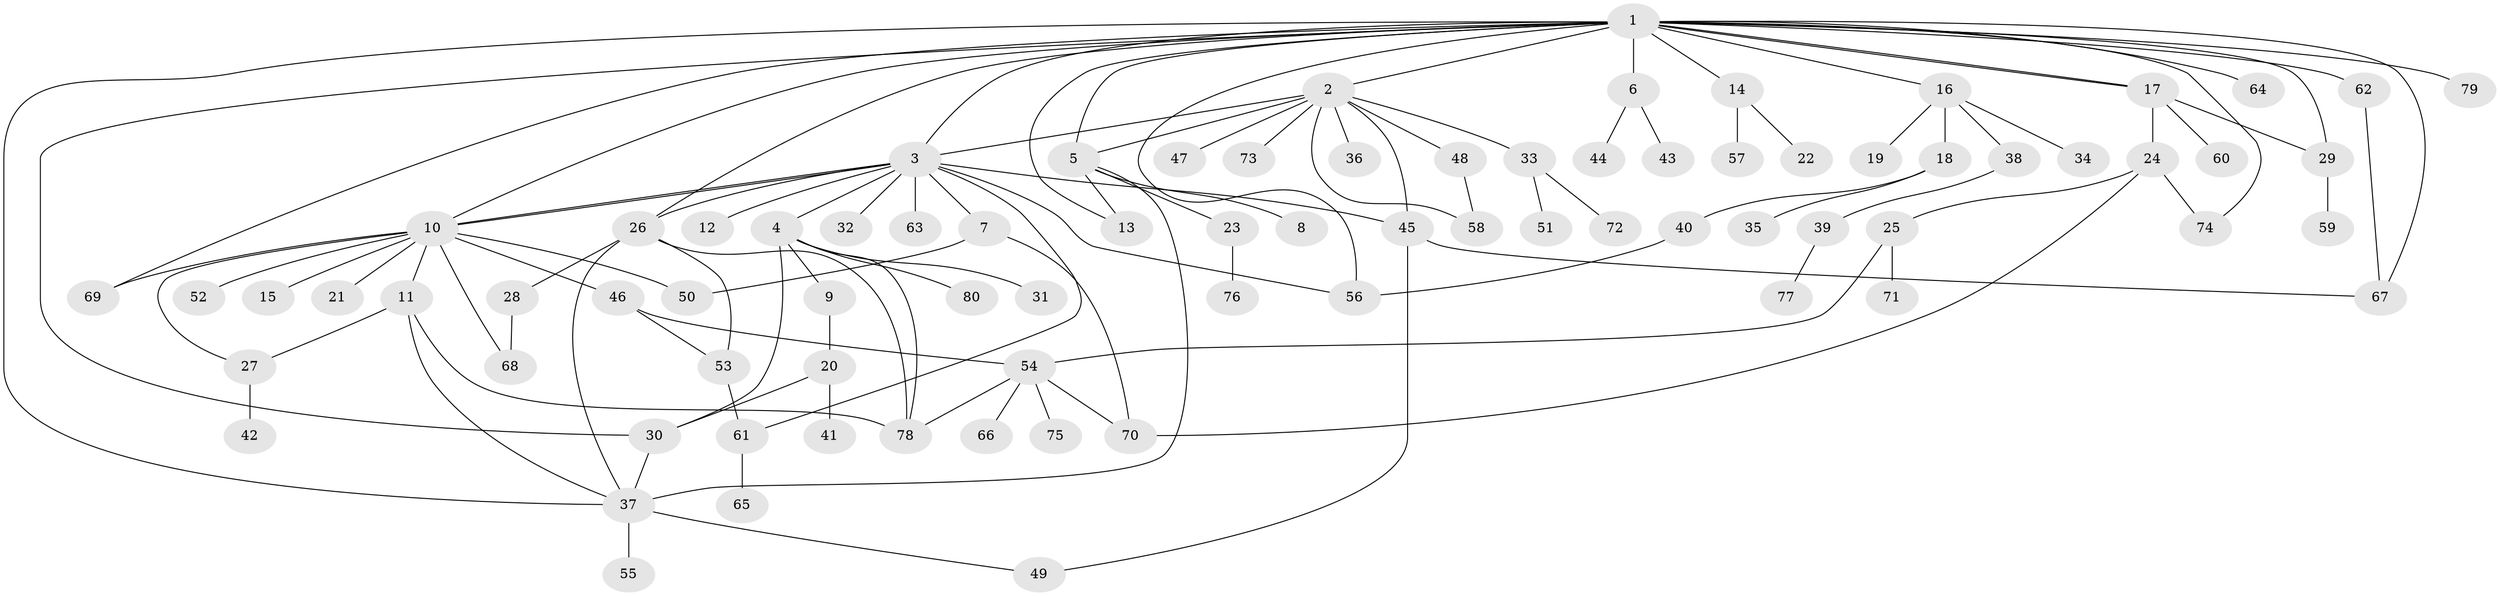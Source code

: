 // coarse degree distribution, {19: 0.016666666666666666, 8: 0.03333333333333333, 14: 0.016666666666666666, 6: 0.03333333333333333, 2: 0.23333333333333334, 4: 0.06666666666666667, 1: 0.45, 11: 0.016666666666666666, 3: 0.1, 7: 0.016666666666666666, 10: 0.016666666666666666}
// Generated by graph-tools (version 1.1) at 2025/41/03/06/25 10:41:50]
// undirected, 80 vertices, 113 edges
graph export_dot {
graph [start="1"]
  node [color=gray90,style=filled];
  1;
  2;
  3;
  4;
  5;
  6;
  7;
  8;
  9;
  10;
  11;
  12;
  13;
  14;
  15;
  16;
  17;
  18;
  19;
  20;
  21;
  22;
  23;
  24;
  25;
  26;
  27;
  28;
  29;
  30;
  31;
  32;
  33;
  34;
  35;
  36;
  37;
  38;
  39;
  40;
  41;
  42;
  43;
  44;
  45;
  46;
  47;
  48;
  49;
  50;
  51;
  52;
  53;
  54;
  55;
  56;
  57;
  58;
  59;
  60;
  61;
  62;
  63;
  64;
  65;
  66;
  67;
  68;
  69;
  70;
  71;
  72;
  73;
  74;
  75;
  76;
  77;
  78;
  79;
  80;
  1 -- 2;
  1 -- 3;
  1 -- 5;
  1 -- 6;
  1 -- 10;
  1 -- 13;
  1 -- 14;
  1 -- 16;
  1 -- 17;
  1 -- 17;
  1 -- 26;
  1 -- 29;
  1 -- 30;
  1 -- 37;
  1 -- 56;
  1 -- 62;
  1 -- 64;
  1 -- 67;
  1 -- 69;
  1 -- 74;
  1 -- 79;
  2 -- 3;
  2 -- 5;
  2 -- 33;
  2 -- 36;
  2 -- 45;
  2 -- 47;
  2 -- 48;
  2 -- 58;
  2 -- 73;
  3 -- 4;
  3 -- 7;
  3 -- 10;
  3 -- 10;
  3 -- 12;
  3 -- 26;
  3 -- 32;
  3 -- 45;
  3 -- 56;
  3 -- 61;
  3 -- 63;
  4 -- 9;
  4 -- 30;
  4 -- 31;
  4 -- 78;
  4 -- 80;
  5 -- 8;
  5 -- 13;
  5 -- 23;
  5 -- 37;
  6 -- 43;
  6 -- 44;
  7 -- 50;
  7 -- 70;
  9 -- 20;
  10 -- 11;
  10 -- 15;
  10 -- 21;
  10 -- 27;
  10 -- 46;
  10 -- 50;
  10 -- 52;
  10 -- 68;
  10 -- 69;
  11 -- 27;
  11 -- 37;
  11 -- 78;
  14 -- 22;
  14 -- 57;
  16 -- 18;
  16 -- 19;
  16 -- 34;
  16 -- 38;
  17 -- 24;
  17 -- 29;
  17 -- 60;
  18 -- 35;
  18 -- 40;
  20 -- 30;
  20 -- 41;
  23 -- 76;
  24 -- 25;
  24 -- 70;
  24 -- 74;
  25 -- 54;
  25 -- 71;
  26 -- 28;
  26 -- 37;
  26 -- 53;
  26 -- 78;
  27 -- 42;
  28 -- 68;
  29 -- 59;
  30 -- 37;
  33 -- 51;
  33 -- 72;
  37 -- 49;
  37 -- 55;
  38 -- 39;
  39 -- 77;
  40 -- 56;
  45 -- 49;
  45 -- 67;
  46 -- 53;
  46 -- 54;
  48 -- 58;
  53 -- 61;
  54 -- 66;
  54 -- 70;
  54 -- 75;
  54 -- 78;
  61 -- 65;
  62 -- 67;
}
